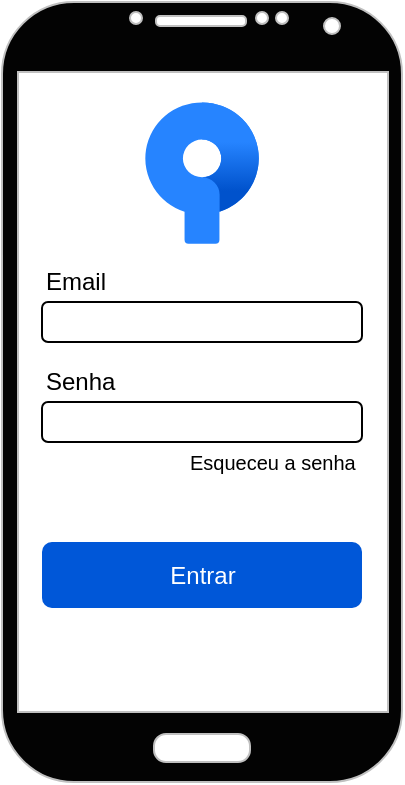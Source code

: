 <mxfile version="17.1.0" type="device"><diagram name="Page-1" id="f1b7ffb7-ca1e-a977-7cf5-a751b3c06c05"><mxGraphModel dx="862" dy="1651" grid="1" gridSize="10" guides="1" tooltips="1" connect="1" arrows="1" fold="1" page="1" pageScale="1" pageWidth="826" pageHeight="1169" background="none" math="0" shadow="0"><root><mxCell id="0"/><mxCell id="1" parent="0"/><mxCell id="qlXITRgq6EqxRwGx98mT-61" value="" style="verticalLabelPosition=bottom;verticalAlign=top;html=1;shadow=0;dashed=0;strokeWidth=1;shape=mxgraph.android.phone2;strokeColor=#c0c0c0;fillColor=#030303;" vertex="1" parent="1"><mxGeometry x="310" y="-30" width="200" height="390" as="geometry"/></mxCell><mxCell id="qlXITRgq6EqxRwGx98mT-62" value="" style="rounded=1;whiteSpace=wrap;html=1;" vertex="1" parent="1"><mxGeometry x="330" y="120" width="160" height="20" as="geometry"/></mxCell><mxCell id="qlXITRgq6EqxRwGx98mT-64" value="Email" style="text;html=1;strokeColor=none;fillColor=none;align=left;verticalAlign=middle;whiteSpace=wrap;rounded=0;" vertex="1" parent="1"><mxGeometry x="330" y="100" width="60" height="20" as="geometry"/></mxCell><mxCell id="qlXITRgq6EqxRwGx98mT-65" value="" style="rounded=1;whiteSpace=wrap;html=1;" vertex="1" parent="1"><mxGeometry x="330" y="170" width="160" height="20" as="geometry"/></mxCell><mxCell id="qlXITRgq6EqxRwGx98mT-66" value="Senha" style="text;html=1;strokeColor=none;fillColor=none;align=left;verticalAlign=middle;whiteSpace=wrap;rounded=0;" vertex="1" parent="1"><mxGeometry x="330" y="150" width="60" height="20" as="geometry"/></mxCell><mxCell id="qlXITRgq6EqxRwGx98mT-67" value="" style="image;image=img/lib/atlassian/Sourcetree_Logo.svg;fillColor=#030303;" vertex="1" parent="1"><mxGeometry x="381.5" y="20" width="57" height="71" as="geometry"/></mxCell><mxCell id="qlXITRgq6EqxRwGx98mT-68" value="Esqueceu a senha" style="text;html=1;strokeColor=none;fillColor=none;align=left;verticalAlign=middle;whiteSpace=wrap;rounded=0;fontSize=10;" vertex="1" parent="1"><mxGeometry x="401.5" y="190" width="88.5" height="20" as="geometry"/></mxCell><mxCell id="qlXITRgq6EqxRwGx98mT-69" value="Entrar" style="rounded=1;fillColor=#0057D8;align=center;strokeColor=none;html=1;fontColor=#ffffff;fontSize=12;sketch=0;" vertex="1" parent="1"><mxGeometry x="330" y="240" width="160" height="33" as="geometry"/></mxCell></root></mxGraphModel></diagram></mxfile>
